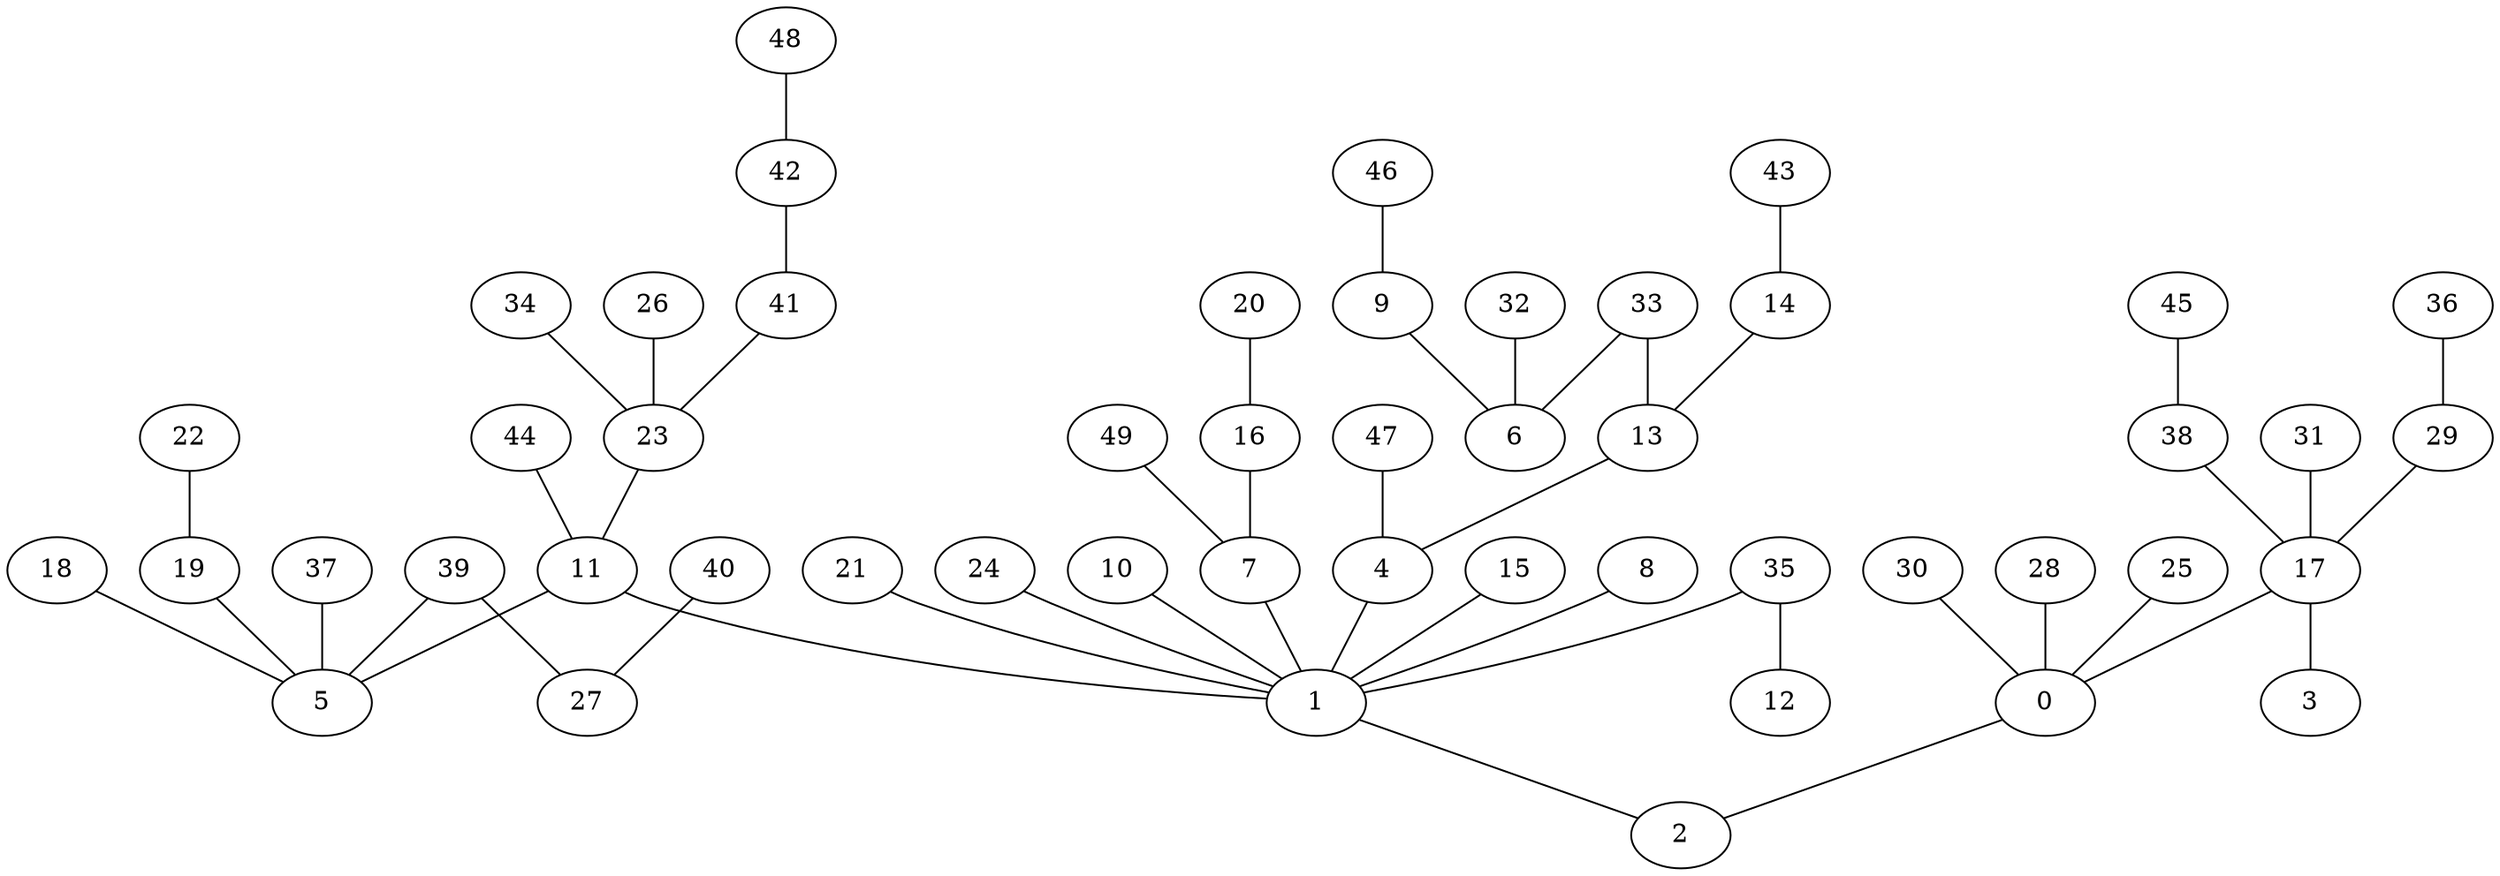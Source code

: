 graph grafoDorogovtsev_50_KruskalD  {
0;
2;
34;
23;
10;
1;
11;
26;
17;
3;
16;
7;
44;
38;
35;
41;
46;
9;
14;
13;
4;
18;
5;
33;
20;
22;
19;
30;
15;
43;
6;
47;
8;
21;
31;
28;
39;
45;
36;
29;
32;
48;
42;
49;
40;
27;
24;
12;
25;
37;
0 -- 2;
34 -- 23;
10 -- 1;
11 -- 1;
26 -- 23;
17 -- 3;
16 -- 7;
44 -- 11;
38 -- 17;
35 -- 1;
41 -- 23;
46 -- 9;
14 -- 13;
13 -- 4;
18 -- 5;
33 -- 13;
11 -- 5;
20 -- 16;
4 -- 1;
22 -- 19;
30 -- 0;
23 -- 11;
15 -- 1;
43 -- 14;
33 -- 6;
47 -- 4;
7 -- 1;
8 -- 1;
17 -- 0;
21 -- 1;
31 -- 17;
1 -- 2;
28 -- 0;
39 -- 5;
45 -- 38;
36 -- 29;
19 -- 5;
32 -- 6;
48 -- 42;
49 -- 7;
29 -- 17;
9 -- 6;
40 -- 27;
24 -- 1;
35 -- 12;
25 -- 0;
39 -- 27;
42 -- 41;
37 -- 5;
}